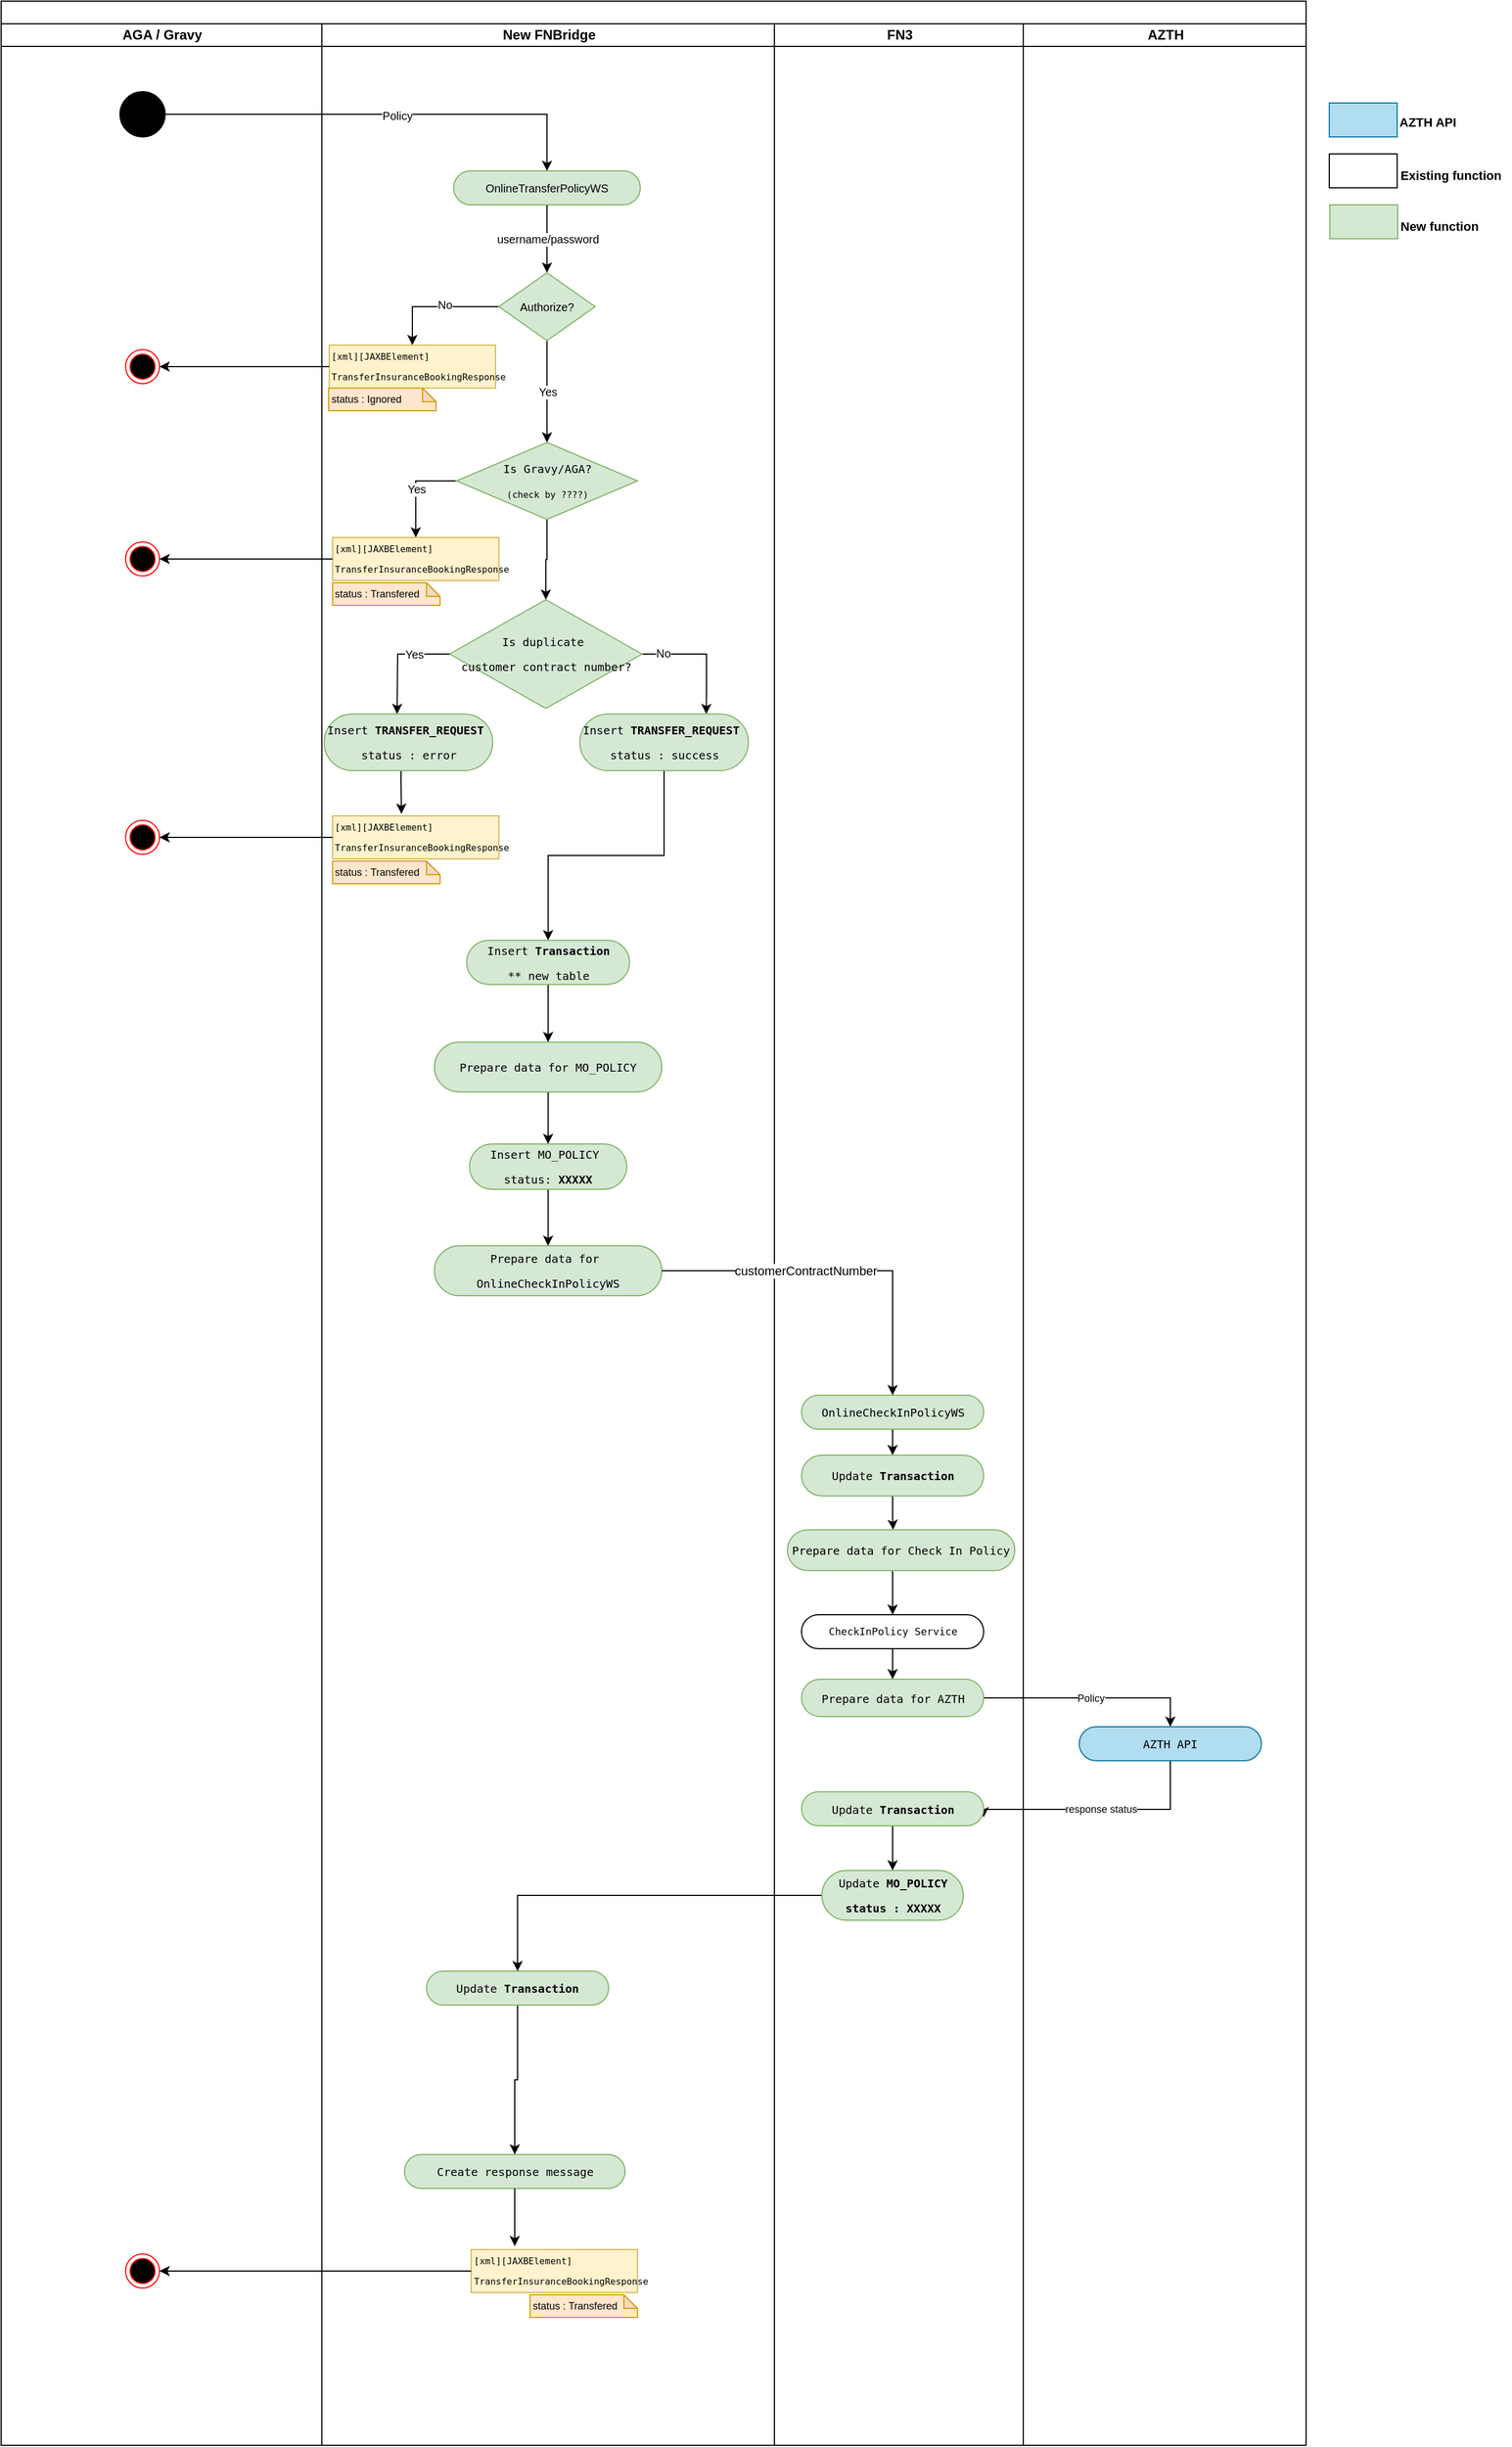 <mxfile version="10.5.9" type="github"><diagram id="8qQC-5VBCCDyOXpX9dMf" name="Page-1"><mxGraphModel dx="1028" dy="369" grid="1" gridSize="10" guides="1" tooltips="1" connect="1" arrows="1" fold="1" page="1" pageScale="1" pageWidth="850" pageHeight="1100" math="0" shadow="0"><root><mxCell id="0"/><mxCell id="1" parent="0"/><mxCell id="WQycYl3qGyh3VKlPMucF-1" value="" style="swimlane;html=1;childLayout=stackLayout;startSize=20;rounded=0;shadow=0;comic=0;labelBackgroundColor=none;strokeWidth=1;fontFamily=Verdana;fontSize=12;align=center;" vertex="1" parent="1"><mxGeometry x="40" y="20" width="1153.5" height="2160" as="geometry"/></mxCell><mxCell id="WQycYl3qGyh3VKlPMucF-2" value="AGA / Gravy" style="swimlane;html=1;startSize=20;" vertex="1" parent="WQycYl3qGyh3VKlPMucF-1"><mxGeometry y="20" width="283.5" height="2140" as="geometry"/></mxCell><mxCell id="WQycYl3qGyh3VKlPMucF-3" value="" style="ellipse;whiteSpace=wrap;html=1;rounded=0;shadow=0;comic=0;labelBackgroundColor=none;strokeColor=#000000;strokeWidth=1;fillColor=#000000;fontFamily=Verdana;fontSize=12;fontColor=#000000;align=center;" vertex="1" parent="WQycYl3qGyh3VKlPMucF-2"><mxGeometry x="105" y="60" width="40" height="40" as="geometry"/></mxCell><mxCell id="WQycYl3qGyh3VKlPMucF-4" value="" style="ellipse;shape=endState;fillColor=#000000;strokeColor=#ff0000" vertex="1" parent="WQycYl3qGyh3VKlPMucF-2"><mxGeometry x="110" y="288" width="30" height="30" as="geometry"/></mxCell><mxCell id="WQycYl3qGyh3VKlPMucF-5" value="" style="ellipse;shape=endState;fillColor=#000000;strokeColor=#ff0000" vertex="1" parent="WQycYl3qGyh3VKlPMucF-2"><mxGeometry x="110" y="458" width="30" height="30" as="geometry"/></mxCell><mxCell id="WQycYl3qGyh3VKlPMucF-6" value="" style="ellipse;shape=endState;fillColor=#000000;strokeColor=#ff0000" vertex="1" parent="WQycYl3qGyh3VKlPMucF-2"><mxGeometry x="110" y="1971" width="30" height="30" as="geometry"/></mxCell><mxCell id="WQycYl3qGyh3VKlPMucF-7" value="New FNBridge" style="swimlane;html=1;startSize=20;" vertex="1" parent="WQycYl3qGyh3VKlPMucF-1"><mxGeometry x="283.5" y="20" width="400" height="2140" as="geometry"/></mxCell><mxCell id="WQycYl3qGyh3VKlPMucF-8" value="username/password" style="edgeStyle=orthogonalEdgeStyle;rounded=0;orthogonalLoop=1;jettySize=auto;html=1;entryX=0.5;entryY=0;entryDx=0;entryDy=0;fontFamily=Helvetica;fontSize=10;" edge="1" parent="WQycYl3qGyh3VKlPMucF-7" source="WQycYl3qGyh3VKlPMucF-9" target="WQycYl3qGyh3VKlPMucF-13"><mxGeometry relative="1" as="geometry"/></mxCell><mxCell id="WQycYl3qGyh3VKlPMucF-9" value="&lt;div style=&quot;font-size: 10px&quot;&gt;&lt;span style=&quot;font-size: 10px&quot;&gt;OnlineTransferPolicyWS&lt;/span&gt;&lt;/div&gt;" style="rounded=1;whiteSpace=wrap;html=1;shadow=0;comic=0;labelBackgroundColor=none;strokeColor=#82b366;strokeWidth=1;fillColor=#d5e8d4;fontFamily=Helvetica;fontSize=10;align=center;arcSize=50;" vertex="1" parent="WQycYl3qGyh3VKlPMucF-7"><mxGeometry x="116.5" y="130" width="165" height="30" as="geometry"/></mxCell><mxCell id="WQycYl3qGyh3VKlPMucF-10" style="edgeStyle=orthogonalEdgeStyle;rounded=0;orthogonalLoop=1;jettySize=auto;html=1;entryX=0.5;entryY=0;entryDx=0;entryDy=0;fontFamily=Helvetica;fontSize=10;" edge="1" parent="WQycYl3qGyh3VKlPMucF-7" source="WQycYl3qGyh3VKlPMucF-13" target="WQycYl3qGyh3VKlPMucF-14"><mxGeometry relative="1" as="geometry"/></mxCell><mxCell id="WQycYl3qGyh3VKlPMucF-11" value="No" style="text;html=1;resizable=0;points=[];align=center;verticalAlign=middle;labelBackgroundColor=#ffffff;fontSize=10;fontFamily=Helvetica;" vertex="1" connectable="0" parent="WQycYl3qGyh3VKlPMucF-10"><mxGeometry x="-0.122" y="-2" relative="1" as="geometry"><mxPoint as="offset"/></mxGeometry></mxCell><mxCell id="WQycYl3qGyh3VKlPMucF-12" value="Yes" style="edgeStyle=orthogonalEdgeStyle;rounded=0;orthogonalLoop=1;jettySize=auto;html=1;entryX=0.5;entryY=0;entryDx=0;entryDy=0;fontFamily=Helvetica;fontSize=10;" edge="1" parent="WQycYl3qGyh3VKlPMucF-7" source="WQycYl3qGyh3VKlPMucF-13" target="WQycYl3qGyh3VKlPMucF-18"><mxGeometry relative="1" as="geometry"/></mxCell><mxCell id="WQycYl3qGyh3VKlPMucF-13" value="&lt;div style=&quot;font-size: 10px;&quot;&gt;Authorize?&lt;/div&gt;" style="rhombus;whiteSpace=wrap;html=1;fontSize=10;fontFamily=Helvetica;fillColor=#d5e8d4;strokeColor=#82b366;" vertex="1" parent="WQycYl3qGyh3VKlPMucF-7"><mxGeometry x="156.5" y="220" width="85" height="60" as="geometry"/></mxCell><mxCell id="WQycYl3qGyh3VKlPMucF-14" value="&lt;pre style=&quot;font-size: 8px&quot;&gt;&lt;span&gt;[xml][&lt;/span&gt;JAXBElement]&lt;/pre&gt;&lt;pre style=&quot;font-size: 8px&quot;&gt;&lt;pre&gt;&lt;pre&gt;&lt;span&gt;TransferInsuranceBookingResponse&lt;/span&gt;&lt;/pre&gt;&lt;/pre&gt;&lt;/pre&gt;" style="rounded=0;whiteSpace=wrap;html=1;fillColor=#fff2cc;strokeColor=#d6b656;fontSize=8;align=left;" vertex="1" parent="WQycYl3qGyh3VKlPMucF-7"><mxGeometry x="6.5" y="284" width="147" height="38" as="geometry"/></mxCell><mxCell id="WQycYl3qGyh3VKlPMucF-15" value="status :&amp;nbsp;&lt;span&gt;Ignored&lt;/span&gt;" style="shape=note;whiteSpace=wrap;html=1;backgroundOutline=1;darkOpacity=0.05;align=left;size=12;fillColor=#ffe6cc;strokeColor=#d79b00;fontSize=9;" vertex="1" parent="WQycYl3qGyh3VKlPMucF-7"><mxGeometry x="6" y="322" width="95" height="20" as="geometry"/></mxCell><mxCell id="WQycYl3qGyh3VKlPMucF-16" value="Yes" style="edgeStyle=orthogonalEdgeStyle;rounded=0;orthogonalLoop=1;jettySize=auto;html=1;entryX=0.5;entryY=0;entryDx=0;entryDy=0;fontFamily=Helvetica;fontSize=10;" edge="1" parent="WQycYl3qGyh3VKlPMucF-7" source="WQycYl3qGyh3VKlPMucF-18" target="WQycYl3qGyh3VKlPMucF-19"><mxGeometry relative="1" as="geometry"><Array as="points"><mxPoint x="83" y="404"/></Array></mxGeometry></mxCell><mxCell id="WQycYl3qGyh3VKlPMucF-17" style="edgeStyle=orthogonalEdgeStyle;rounded=0;orthogonalLoop=1;jettySize=auto;html=1;entryX=0.5;entryY=0;entryDx=0;entryDy=0;fontFamily=Helvetica;fontSize=10;" edge="1" parent="WQycYl3qGyh3VKlPMucF-7" source="WQycYl3qGyh3VKlPMucF-18" target="WQycYl3qGyh3VKlPMucF-29"><mxGeometry relative="1" as="geometry"/></mxCell><mxCell id="WQycYl3qGyh3VKlPMucF-18" value="&lt;p style=&quot;line-height: 70%&quot;&gt;&lt;/p&gt;&lt;pre style=&quot;font-size: 10px&quot;&gt;Is Gravy/AGA?&lt;/pre&gt;&lt;pre&gt;&lt;font style=&quot;font-size: 8px&quot;&gt;(check by ????)&lt;/font&gt;&lt;/pre&gt;&lt;p&gt;&lt;/p&gt;" style="rhombus;whiteSpace=wrap;html=1;fontSize=10;fillColor=#d5e8d4;strokeColor=#82b366;" vertex="1" parent="WQycYl3qGyh3VKlPMucF-7"><mxGeometry x="119" y="370" width="160" height="68" as="geometry"/></mxCell><mxCell id="WQycYl3qGyh3VKlPMucF-19" value="&lt;pre style=&quot;font-size: 8px&quot;&gt;&lt;span&gt;[xml][&lt;/span&gt;JAXBElement]&lt;/pre&gt;&lt;pre style=&quot;font-size: 8px&quot;&gt;&lt;pre&gt;&lt;pre&gt;&lt;span&gt;TransferInsuranceBookingResponse&lt;/span&gt;&lt;/pre&gt;&lt;/pre&gt;&lt;/pre&gt;" style="rounded=0;whiteSpace=wrap;html=1;fillColor=#fff2cc;strokeColor=#d6b656;fontSize=8;align=left;" vertex="1" parent="WQycYl3qGyh3VKlPMucF-7"><mxGeometry x="9.5" y="454" width="147" height="38" as="geometry"/></mxCell><mxCell id="WQycYl3qGyh3VKlPMucF-20" value="status :&amp;nbsp;&lt;span&gt;Transfered&lt;/span&gt;" style="shape=note;whiteSpace=wrap;html=1;backgroundOutline=1;darkOpacity=0.05;align=left;size=12;fillColor=#ffe6cc;strokeColor=#d79b00;fontSize=9;" vertex="1" parent="WQycYl3qGyh3VKlPMucF-7"><mxGeometry x="9.5" y="494" width="95" height="20" as="geometry"/></mxCell><mxCell id="WQycYl3qGyh3VKlPMucF-21" style="edgeStyle=orthogonalEdgeStyle;rounded=0;orthogonalLoop=1;jettySize=auto;html=1;entryX=0.414;entryY=-0.047;entryDx=0;entryDy=0;entryPerimeter=0;fontFamily=Helvetica;fontSize=10;" edge="1" parent="WQycYl3qGyh3VKlPMucF-7" source="WQycYl3qGyh3VKlPMucF-22" target="WQycYl3qGyh3VKlPMucF-33"><mxGeometry relative="1" as="geometry"><Array as="points"><mxPoint x="70" y="670"/><mxPoint x="70" y="670"/></Array></mxGeometry></mxCell><mxCell id="WQycYl3qGyh3VKlPMucF-22" value="&lt;pre style=&quot;font-size: 10px&quot;&gt;&lt;pre style=&quot;font-size: 10px&quot;&gt;Insert &lt;b&gt;TRANSFER_REQUEST &lt;/b&gt;&lt;/pre&gt;&lt;pre style=&quot;font-size: 10px&quot;&gt;status : error&lt;/pre&gt;&lt;/pre&gt;" style="rounded=1;whiteSpace=wrap;html=1;shadow=0;comic=0;labelBackgroundColor=none;strokeColor=#82b366;strokeWidth=1;fillColor=#d5e8d4;fontFamily=Verdana;fontSize=10;align=center;arcSize=50;" vertex="1" parent="WQycYl3qGyh3VKlPMucF-7"><mxGeometry x="2" y="610" width="149" height="50" as="geometry"/></mxCell><mxCell id="WQycYl3qGyh3VKlPMucF-27" style="edgeStyle=orthogonalEdgeStyle;rounded=0;orthogonalLoop=1;jettySize=auto;html=1;entryX=0.75;entryY=0;entryDx=0;entryDy=0;fontFamily=Helvetica;fontSize=10;" edge="1" parent="WQycYl3qGyh3VKlPMucF-7" source="WQycYl3qGyh3VKlPMucF-29" target="WQycYl3qGyh3VKlPMucF-31"><mxGeometry relative="1" as="geometry"><Array as="points"><mxPoint x="340" y="557"/><mxPoint x="340" y="590"/></Array></mxGeometry></mxCell><mxCell id="WQycYl3qGyh3VKlPMucF-28" value="No" style="text;html=1;resizable=0;points=[];align=center;verticalAlign=middle;labelBackgroundColor=#ffffff;fontSize=10;fontFamily=Helvetica;" vertex="1" connectable="0" parent="WQycYl3qGyh3VKlPMucF-27"><mxGeometry x="-0.667" y="1" relative="1" as="geometry"><mxPoint as="offset"/></mxGeometry></mxCell><mxCell id="WQycYl3qGyh3VKlPMucF-29" value="&lt;p style=&quot;line-height: 70%; font-size: 10px;&quot;&gt;&lt;/p&gt;&lt;pre style=&quot;font-size: 10px;&quot;&gt;Is duplicate &lt;/pre&gt;&lt;pre style=&quot;font-size: 10px;&quot;&gt;customer contract number?&lt;/pre&gt;&lt;p style=&quot;font-size: 10px;&quot;&gt;&lt;/p&gt;" style="rhombus;whiteSpace=wrap;html=1;fontSize=10;fillColor=#d5e8d4;strokeColor=#82b366;" vertex="1" parent="WQycYl3qGyh3VKlPMucF-7"><mxGeometry x="113" y="509" width="170" height="96" as="geometry"/></mxCell><mxCell id="WQycYl3qGyh3VKlPMucF-87" style="edgeStyle=orthogonalEdgeStyle;rounded=0;orthogonalLoop=1;jettySize=auto;html=1;entryX=0.5;entryY=0;entryDx=0;entryDy=0;" edge="1" parent="WQycYl3qGyh3VKlPMucF-7" source="WQycYl3qGyh3VKlPMucF-31" target="WQycYl3qGyh3VKlPMucF-45"><mxGeometry relative="1" as="geometry"/></mxCell><mxCell id="WQycYl3qGyh3VKlPMucF-31" value="&lt;pre style=&quot;font-size: 10px&quot;&gt;&lt;pre style=&quot;font-size: 10px&quot;&gt;Insert &lt;b&gt;TRANSFER_REQUEST &lt;/b&gt;&lt;/pre&gt;&lt;pre style=&quot;font-size: 10px&quot;&gt;status : success&lt;/pre&gt;&lt;/pre&gt;" style="rounded=1;whiteSpace=wrap;html=1;shadow=0;comic=0;labelBackgroundColor=none;strokeColor=#82b366;strokeWidth=1;fillColor=#d5e8d4;fontFamily=Verdana;fontSize=10;align=center;arcSize=50;" vertex="1" parent="WQycYl3qGyh3VKlPMucF-7"><mxGeometry x="228" y="610" width="149" height="50" as="geometry"/></mxCell><mxCell id="WQycYl3qGyh3VKlPMucF-32" value="" style="ellipse;shape=endState;fillColor=#000000;strokeColor=#ff0000" vertex="1" parent="WQycYl3qGyh3VKlPMucF-7"><mxGeometry x="-173.5" y="704" width="30" height="30" as="geometry"/></mxCell><mxCell id="WQycYl3qGyh3VKlPMucF-33" value="&lt;pre style=&quot;font-size: 8px&quot;&gt;&lt;span&gt;[xml][&lt;/span&gt;JAXBElement]&lt;/pre&gt;&lt;pre style=&quot;font-size: 8px&quot;&gt;&lt;pre&gt;&lt;pre&gt;&lt;span&gt;TransferInsuranceBookingResponse&lt;/span&gt;&lt;/pre&gt;&lt;/pre&gt;&lt;/pre&gt;" style="rounded=0;whiteSpace=wrap;html=1;fillColor=#fff2cc;strokeColor=#d6b656;fontSize=8;align=left;" vertex="1" parent="WQycYl3qGyh3VKlPMucF-7"><mxGeometry x="9.5" y="700" width="147" height="38" as="geometry"/></mxCell><mxCell id="WQycYl3qGyh3VKlPMucF-34" value="status :&amp;nbsp;&lt;span&gt;Transfered&lt;/span&gt;" style="shape=note;whiteSpace=wrap;html=1;backgroundOutline=1;darkOpacity=0.05;align=left;size=12;fillColor=#ffe6cc;strokeColor=#d79b00;fontSize=9;" vertex="1" parent="WQycYl3qGyh3VKlPMucF-7"><mxGeometry x="9.5" y="740" width="95" height="20" as="geometry"/></mxCell><mxCell id="WQycYl3qGyh3VKlPMucF-35" style="edgeStyle=orthogonalEdgeStyle;rounded=0;orthogonalLoop=1;jettySize=auto;html=1;entryX=1;entryY=0.5;entryDx=0;entryDy=0;fontFamily=Helvetica;fontSize=10;" edge="1" parent="WQycYl3qGyh3VKlPMucF-7" source="WQycYl3qGyh3VKlPMucF-33" target="WQycYl3qGyh3VKlPMucF-32"><mxGeometry relative="1" as="geometry"/></mxCell><mxCell id="WQycYl3qGyh3VKlPMucF-38" value="&lt;pre style=&quot;font-size: 10px&quot;&gt;&lt;pre style=&quot;font-size: 10px&quot;&gt;Create response message&lt;br&gt;&lt;/pre&gt;&lt;/pre&gt;" style="rounded=1;whiteSpace=wrap;html=1;shadow=0;comic=0;labelBackgroundColor=none;strokeColor=#82b366;strokeWidth=1;fillColor=#d5e8d4;fontFamily=Verdana;fontSize=10;align=center;arcSize=50;" vertex="1" parent="WQycYl3qGyh3VKlPMucF-7"><mxGeometry x="73" y="1883" width="195" height="30" as="geometry"/></mxCell><mxCell id="WQycYl3qGyh3VKlPMucF-39" value="&lt;pre style=&quot;font-size: 8px&quot;&gt;&lt;span&gt;[xml][&lt;/span&gt;JAXBElement]&lt;/pre&gt;&lt;pre style=&quot;font-size: 8px&quot;&gt;&lt;pre&gt;&lt;pre&gt;&lt;span&gt;TransferInsuranceBookingResponse&lt;/span&gt;&lt;/pre&gt;&lt;/pre&gt;&lt;/pre&gt;" style="rounded=0;whiteSpace=wrap;html=1;fillColor=#fff2cc;strokeColor=#d6b656;fontSize=8;align=left;" vertex="1" parent="WQycYl3qGyh3VKlPMucF-7"><mxGeometry x="132" y="1967" width="147" height="38" as="geometry"/></mxCell><mxCell id="WQycYl3qGyh3VKlPMucF-40" value="status :&amp;nbsp;&lt;span&gt;Transfered&lt;/span&gt;" style="shape=note;whiteSpace=wrap;html=1;backgroundOutline=1;darkOpacity=0.05;align=left;size=12;fillColor=#ffe6cc;strokeColor=#d79b00;fontSize=9;" vertex="1" parent="WQycYl3qGyh3VKlPMucF-7"><mxGeometry x="184" y="2007" width="95" height="20" as="geometry"/></mxCell><mxCell id="WQycYl3qGyh3VKlPMucF-41" style="edgeStyle=orthogonalEdgeStyle;rounded=0;html=1;jettySize=auto;orthogonalLoop=1;fontSize=10;" edge="1" parent="WQycYl3qGyh3VKlPMucF-7" source="WQycYl3qGyh3VKlPMucF-38"><mxGeometry relative="1" as="geometry"><mxPoint x="170.5" y="1964" as="targetPoint"/></mxGeometry></mxCell><mxCell id="WQycYl3qGyh3VKlPMucF-91" style="edgeStyle=orthogonalEdgeStyle;rounded=0;orthogonalLoop=1;jettySize=auto;html=1;entryX=0.5;entryY=0;entryDx=0;entryDy=0;" edge="1" parent="WQycYl3qGyh3VKlPMucF-7" source="WQycYl3qGyh3VKlPMucF-43" target="WQycYl3qGyh3VKlPMucF-38"><mxGeometry relative="1" as="geometry"/></mxCell><mxCell id="WQycYl3qGyh3VKlPMucF-43" value="&lt;pre style=&quot;font-size: 10px&quot;&gt;&lt;pre style=&quot;font-size: 10px&quot;&gt;Update &lt;b&gt;Transaction&lt;/b&gt;&lt;/pre&gt;&lt;/pre&gt;" style="rounded=1;whiteSpace=wrap;html=1;shadow=0;comic=0;labelBackgroundColor=none;strokeColor=#82b366;strokeWidth=1;fillColor=#d5e8d4;fontFamily=Verdana;fontSize=10;align=center;arcSize=50;" vertex="1" parent="WQycYl3qGyh3VKlPMucF-7"><mxGeometry x="92.5" y="1721" width="161" height="30" as="geometry"/></mxCell><mxCell id="WQycYl3qGyh3VKlPMucF-88" style="edgeStyle=orthogonalEdgeStyle;rounded=0;orthogonalLoop=1;jettySize=auto;html=1;entryX=0.5;entryY=0;entryDx=0;entryDy=0;" edge="1" parent="WQycYl3qGyh3VKlPMucF-7" source="WQycYl3qGyh3VKlPMucF-45" target="WQycYl3qGyh3VKlPMucF-47"><mxGeometry relative="1" as="geometry"/></mxCell><mxCell id="WQycYl3qGyh3VKlPMucF-45" value="&lt;pre style=&quot;font-size: 10px&quot;&gt;&lt;pre style=&quot;font-size: 10px&quot;&gt;Insert &lt;b&gt;Transaction&lt;/b&gt;&lt;/pre&gt;&lt;pre style=&quot;font-size: 10px&quot;&gt;** new table&lt;/pre&gt;&lt;/pre&gt;" style="rounded=1;whiteSpace=wrap;html=1;shadow=0;comic=0;labelBackgroundColor=none;strokeColor=#82b366;strokeWidth=1;fillColor=#d5e8d4;fontFamily=Verdana;fontSize=10;align=center;arcSize=50;" vertex="1" parent="WQycYl3qGyh3VKlPMucF-7"><mxGeometry x="128" y="810" width="144" height="39" as="geometry"/></mxCell><mxCell id="WQycYl3qGyh3VKlPMucF-89" style="edgeStyle=orthogonalEdgeStyle;rounded=0;orthogonalLoop=1;jettySize=auto;html=1;entryX=0.5;entryY=0;entryDx=0;entryDy=0;" edge="1" parent="WQycYl3qGyh3VKlPMucF-7" source="WQycYl3qGyh3VKlPMucF-47" target="WQycYl3qGyh3VKlPMucF-49"><mxGeometry relative="1" as="geometry"/></mxCell><mxCell id="WQycYl3qGyh3VKlPMucF-47" value="&lt;pre style=&quot;font-size: 10px&quot;&gt;&lt;pre style=&quot;font-size: 10px&quot;&gt;Prepare data for MO_POLICY&lt;/pre&gt;&lt;/pre&gt;" style="rounded=1;whiteSpace=wrap;html=1;shadow=0;comic=0;labelBackgroundColor=none;strokeColor=#82b366;strokeWidth=1;fillColor=#d5e8d4;fontFamily=Verdana;fontSize=10;align=center;arcSize=50;" vertex="1" parent="WQycYl3qGyh3VKlPMucF-7"><mxGeometry x="99.5" y="900" width="201" height="44" as="geometry"/></mxCell><mxCell id="WQycYl3qGyh3VKlPMucF-90" style="edgeStyle=orthogonalEdgeStyle;rounded=0;orthogonalLoop=1;jettySize=auto;html=1;" edge="1" parent="WQycYl3qGyh3VKlPMucF-7" source="WQycYl3qGyh3VKlPMucF-49" target="WQycYl3qGyh3VKlPMucF-50"><mxGeometry relative="1" as="geometry"/></mxCell><mxCell id="WQycYl3qGyh3VKlPMucF-49" value="&lt;pre style=&quot;font-size: 10px&quot;&gt;&lt;pre style=&quot;font-size: 10px&quot;&gt;Insert MO_POLICY &lt;/pre&gt;&lt;pre style=&quot;font-size: 10px&quot;&gt;status:&lt;b&gt; XXXXX&lt;/b&gt;&lt;/pre&gt;&lt;/pre&gt;" style="rounded=1;whiteSpace=wrap;html=1;shadow=0;comic=0;labelBackgroundColor=none;strokeColor=#82b366;strokeWidth=1;fillColor=#d5e8d4;fontFamily=Verdana;fontSize=10;align=center;arcSize=50;" vertex="1" parent="WQycYl3qGyh3VKlPMucF-7"><mxGeometry x="130.5" y="990" width="139" height="40" as="geometry"/></mxCell><mxCell id="WQycYl3qGyh3VKlPMucF-50" value="&lt;pre style=&quot;font-size: 10px&quot;&gt;&lt;pre style=&quot;font-size: 10px&quot;&gt;Prepare data for &lt;/pre&gt;&lt;pre style=&quot;font-size: 10px&quot;&gt;OnlineCheckInPolicyWS&lt;/pre&gt;&lt;/pre&gt;" style="rounded=1;whiteSpace=wrap;html=1;shadow=0;comic=0;labelBackgroundColor=none;strokeColor=#82b366;strokeWidth=1;fillColor=#d5e8d4;fontFamily=Verdana;fontSize=10;align=center;arcSize=50;" vertex="1" parent="WQycYl3qGyh3VKlPMucF-7"><mxGeometry x="99.5" y="1080" width="201" height="44" as="geometry"/></mxCell><mxCell id="WQycYl3qGyh3VKlPMucF-51" style="edgeStyle=orthogonalEdgeStyle;rounded=0;orthogonalLoop=1;jettySize=auto;html=1;entryX=0.5;entryY=0;entryDx=0;entryDy=0;fontFamily=Helvetica;fontSize=10;" edge="1" parent="WQycYl3qGyh3VKlPMucF-1" source="WQycYl3qGyh3VKlPMucF-3" target="WQycYl3qGyh3VKlPMucF-9"><mxGeometry relative="1" as="geometry"/></mxCell><mxCell id="WQycYl3qGyh3VKlPMucF-52" value="Policy" style="text;html=1;resizable=0;points=[];align=center;verticalAlign=middle;labelBackgroundColor=#ffffff;fontSize=10;fontFamily=Helvetica;" vertex="1" connectable="0" parent="WQycYl3qGyh3VKlPMucF-51"><mxGeometry x="0.055" y="-1" relative="1" as="geometry"><mxPoint as="offset"/></mxGeometry></mxCell><mxCell id="WQycYl3qGyh3VKlPMucF-53" style="edgeStyle=orthogonalEdgeStyle;rounded=0;html=1;entryX=1;entryY=0.5;entryDx=0;entryDy=0;jettySize=auto;orthogonalLoop=1;fontSize=10;" edge="1" parent="WQycYl3qGyh3VKlPMucF-1" source="WQycYl3qGyh3VKlPMucF-14" target="WQycYl3qGyh3VKlPMucF-4"><mxGeometry relative="1" as="geometry"/></mxCell><mxCell id="WQycYl3qGyh3VKlPMucF-54" style="edgeStyle=orthogonalEdgeStyle;rounded=0;orthogonalLoop=1;jettySize=auto;html=1;entryX=1;entryY=0.5;entryDx=0;entryDy=0;fontFamily=Helvetica;fontSize=10;" edge="1" parent="WQycYl3qGyh3VKlPMucF-1" source="WQycYl3qGyh3VKlPMucF-19" target="WQycYl3qGyh3VKlPMucF-5"><mxGeometry relative="1" as="geometry"/></mxCell><mxCell id="WQycYl3qGyh3VKlPMucF-55" style="edgeStyle=orthogonalEdgeStyle;rounded=0;orthogonalLoop=1;jettySize=auto;html=1;fontFamily=Helvetica;fontSize=10;" edge="1" parent="WQycYl3qGyh3VKlPMucF-1" source="WQycYl3qGyh3VKlPMucF-39" target="WQycYl3qGyh3VKlPMucF-6"><mxGeometry relative="1" as="geometry"/></mxCell><mxCell id="WQycYl3qGyh3VKlPMucF-56" style="edgeStyle=orthogonalEdgeStyle;rounded=0;orthogonalLoop=1;jettySize=auto;html=1;entryX=0.5;entryY=0;entryDx=0;entryDy=0;fontFamily=Helvetica;fontSize=9;" edge="1" parent="WQycYl3qGyh3VKlPMucF-1" source="WQycYl3qGyh3VKlPMucF-70" target="WQycYl3qGyh3VKlPMucF-75"><mxGeometry relative="1" as="geometry"/></mxCell><mxCell id="WQycYl3qGyh3VKlPMucF-57" value="Policy" style="text;html=1;resizable=0;points=[];align=center;verticalAlign=middle;labelBackgroundColor=#ffffff;fontSize=9;fontFamily=Helvetica;" vertex="1" connectable="0" parent="WQycYl3qGyh3VKlPMucF-56"><mxGeometry x="-0.37" y="-4" relative="1" as="geometry"><mxPoint x="34.5" y="-3.5" as="offset"/></mxGeometry></mxCell><mxCell id="WQycYl3qGyh3VKlPMucF-58" style="edgeStyle=orthogonalEdgeStyle;rounded=0;orthogonalLoop=1;jettySize=auto;html=1;entryX=1;entryY=0.75;entryDx=0;entryDy=0;fontFamily=Helvetica;fontSize=9;" edge="1" parent="WQycYl3qGyh3VKlPMucF-1" source="WQycYl3qGyh3VKlPMucF-75" target="WQycYl3qGyh3VKlPMucF-65"><mxGeometry relative="1" as="geometry"><Array as="points"><mxPoint x="1034" y="1598"/><mxPoint x="868" y="1598"/></Array></mxGeometry></mxCell><mxCell id="WQycYl3qGyh3VKlPMucF-59" value="response status" style="text;html=1;resizable=0;points=[];align=center;verticalAlign=middle;labelBackgroundColor=#ffffff;fontSize=9;fontFamily=Helvetica;" vertex="1" connectable="0" parent="WQycYl3qGyh3VKlPMucF-58"><mxGeometry x="-0.022" relative="1" as="geometry"><mxPoint as="offset"/></mxGeometry></mxCell><mxCell id="WQycYl3qGyh3VKlPMucF-60" style="edgeStyle=orthogonalEdgeStyle;rounded=0;orthogonalLoop=1;jettySize=auto;html=1;entryX=0.5;entryY=0;entryDx=0;entryDy=0;fontFamily=Helvetica;fontSize=11;" edge="1" parent="WQycYl3qGyh3VKlPMucF-1" source="WQycYl3qGyh3VKlPMucF-71" target="WQycYl3qGyh3VKlPMucF-43"><mxGeometry relative="1" as="geometry"/></mxCell><mxCell id="WQycYl3qGyh3VKlPMucF-61" value="FN3" style="swimlane;html=1;startSize=20;" vertex="1" parent="WQycYl3qGyh3VKlPMucF-1"><mxGeometry x="683.5" y="20" width="220" height="2140" as="geometry"/></mxCell><mxCell id="WQycYl3qGyh3VKlPMucF-62" style="edgeStyle=orthogonalEdgeStyle;rounded=0;orthogonalLoop=1;jettySize=auto;html=1;entryX=0.5;entryY=0;entryDx=0;entryDy=0;fontFamily=Helvetica;fontSize=9;" edge="1" parent="WQycYl3qGyh3VKlPMucF-61" source="WQycYl3qGyh3VKlPMucF-63" target="WQycYl3qGyh3VKlPMucF-69"><mxGeometry relative="1" as="geometry"/></mxCell><mxCell id="WQycYl3qGyh3VKlPMucF-63" value="&lt;pre style=&quot;font-size: 10px&quot;&gt;&lt;pre style=&quot;font-size: 10px&quot;&gt;OnlineCheckInPolicyWS&lt;/pre&gt;&lt;/pre&gt;" style="rounded=1;whiteSpace=wrap;html=1;shadow=0;comic=0;labelBackgroundColor=none;strokeColor=#82b366;strokeWidth=1;fillColor=#d5e8d4;fontFamily=Verdana;fontSize=10;align=center;arcSize=50;" vertex="1" parent="WQycYl3qGyh3VKlPMucF-61"><mxGeometry x="24" y="1212" width="161" height="30" as="geometry"/></mxCell><mxCell id="WQycYl3qGyh3VKlPMucF-64" style="edgeStyle=orthogonalEdgeStyle;rounded=0;orthogonalLoop=1;jettySize=auto;html=1;entryX=0.5;entryY=0;entryDx=0;entryDy=0;fontFamily=Helvetica;fontSize=9;" edge="1" parent="WQycYl3qGyh3VKlPMucF-61" source="WQycYl3qGyh3VKlPMucF-65" target="WQycYl3qGyh3VKlPMucF-71"><mxGeometry relative="1" as="geometry"/></mxCell><mxCell id="WQycYl3qGyh3VKlPMucF-65" value="&lt;pre style=&quot;font-size: 10px&quot;&gt;&lt;pre style=&quot;font-size: 10px&quot;&gt;Update &lt;b&gt;Transaction&lt;/b&gt;&lt;/pre&gt;&lt;/pre&gt;" style="rounded=1;whiteSpace=wrap;html=1;shadow=0;comic=0;labelBackgroundColor=none;strokeColor=#82b366;strokeWidth=1;fillColor=#d5e8d4;fontFamily=Verdana;fontSize=10;align=center;arcSize=50;" vertex="1" parent="WQycYl3qGyh3VKlPMucF-61"><mxGeometry x="24" y="1562.5" width="161" height="30" as="geometry"/></mxCell><mxCell id="WQycYl3qGyh3VKlPMucF-66" style="edgeStyle=orthogonalEdgeStyle;rounded=0;orthogonalLoop=1;jettySize=auto;html=1;entryX=0.5;entryY=0;entryDx=0;entryDy=0;fontFamily=Helvetica;fontSize=9;" edge="1" parent="WQycYl3qGyh3VKlPMucF-61" source="WQycYl3qGyh3VKlPMucF-67" target="WQycYl3qGyh3VKlPMucF-70"><mxGeometry relative="1" as="geometry"/></mxCell><mxCell id="WQycYl3qGyh3VKlPMucF-67" value="&lt;pre style=&quot;font-size: 9px&quot;&gt;&lt;pre style=&quot;font-size: 9px&quot;&gt;CheckInPolicy Service&lt;/pre&gt;&lt;/pre&gt;" style="rounded=1;whiteSpace=wrap;html=1;shadow=0;comic=0;labelBackgroundColor=none;strokeWidth=1;fontFamily=Verdana;fontSize=9;align=center;arcSize=50;" vertex="1" parent="WQycYl3qGyh3VKlPMucF-61"><mxGeometry x="24" y="1406" width="161" height="30" as="geometry"/></mxCell><mxCell id="WQycYl3qGyh3VKlPMucF-68" style="edgeStyle=orthogonalEdgeStyle;rounded=0;orthogonalLoop=1;jettySize=auto;html=1;fontFamily=Helvetica;fontSize=9;" edge="1" parent="WQycYl3qGyh3VKlPMucF-61" source="WQycYl3qGyh3VKlPMucF-69" target="WQycYl3qGyh3VKlPMucF-73"><mxGeometry relative="1" as="geometry"><Array as="points"><mxPoint x="105" y="1321"/><mxPoint x="105" y="1321"/></Array></mxGeometry></mxCell><mxCell id="WQycYl3qGyh3VKlPMucF-69" value="&lt;pre style=&quot;font-size: 10px&quot;&gt;&lt;pre style=&quot;font-size: 10px&quot;&gt;Update &lt;b&gt;Transaction&lt;/b&gt;&lt;/pre&gt;&lt;/pre&gt;" style="rounded=1;whiteSpace=wrap;html=1;shadow=0;comic=0;labelBackgroundColor=none;strokeColor=#82b366;strokeWidth=1;fillColor=#d5e8d4;fontFamily=Verdana;fontSize=10;align=center;arcSize=50;" vertex="1" parent="WQycYl3qGyh3VKlPMucF-61"><mxGeometry x="24" y="1265" width="161" height="36" as="geometry"/></mxCell><mxCell id="WQycYl3qGyh3VKlPMucF-70" value="&lt;pre style=&quot;font-size: 10px&quot;&gt;&lt;pre style=&quot;font-size: 10px&quot;&gt;Prepare data for AZTH&lt;/pre&gt;&lt;/pre&gt;" style="rounded=1;whiteSpace=wrap;html=1;shadow=0;comic=0;labelBackgroundColor=none;strokeColor=#82b366;strokeWidth=1;fillColor=#d5e8d4;fontFamily=Verdana;fontSize=10;align=center;arcSize=50;" vertex="1" parent="WQycYl3qGyh3VKlPMucF-61"><mxGeometry x="24" y="1463" width="161" height="33" as="geometry"/></mxCell><mxCell id="WQycYl3qGyh3VKlPMucF-71" value="&lt;pre style=&quot;font-size: 10px&quot;&gt;&lt;pre style=&quot;font-size: 10px&quot;&gt;Update &lt;b&gt;MO_POLICY&lt;/b&gt;&lt;/pre&gt;&lt;pre style=&quot;font-size: 10px&quot;&gt;&lt;b&gt;status : XXXXX&lt;/b&gt;&lt;/pre&gt;&lt;/pre&gt;" style="rounded=1;whiteSpace=wrap;html=1;shadow=0;comic=0;labelBackgroundColor=none;strokeColor=#82b366;strokeWidth=1;fillColor=#d5e8d4;fontFamily=Verdana;fontSize=10;align=center;arcSize=50;" vertex="1" parent="WQycYl3qGyh3VKlPMucF-61"><mxGeometry x="42" y="1632" width="125" height="44" as="geometry"/></mxCell><mxCell id="WQycYl3qGyh3VKlPMucF-72" style="edgeStyle=orthogonalEdgeStyle;rounded=0;orthogonalLoop=1;jettySize=auto;html=1;entryX=0.5;entryY=0;entryDx=0;entryDy=0;fontFamily=Helvetica;fontSize=9;" edge="1" parent="WQycYl3qGyh3VKlPMucF-61" source="WQycYl3qGyh3VKlPMucF-73" target="WQycYl3qGyh3VKlPMucF-67"><mxGeometry relative="1" as="geometry"><Array as="points"><mxPoint x="105" y="1381"/></Array></mxGeometry></mxCell><mxCell id="WQycYl3qGyh3VKlPMucF-73" value="&lt;pre style=&quot;font-size: 10px&quot;&gt;&lt;pre style=&quot;font-size: 10px&quot;&gt;Prepare data for Check In Policy&lt;/pre&gt;&lt;/pre&gt;" style="rounded=1;whiteSpace=wrap;html=1;shadow=0;comic=0;labelBackgroundColor=none;strokeColor=#82b366;strokeWidth=1;fillColor=#d5e8d4;fontFamily=Verdana;fontSize=10;align=center;arcSize=50;" vertex="1" parent="WQycYl3qGyh3VKlPMucF-61"><mxGeometry x="11.5" y="1331" width="201" height="36" as="geometry"/></mxCell><mxCell id="WQycYl3qGyh3VKlPMucF-74" value="AZTH" style="swimlane;html=1;startSize=20;" vertex="1" parent="WQycYl3qGyh3VKlPMucF-1"><mxGeometry x="903.5" y="20" width="250" height="2140" as="geometry"/></mxCell><mxCell id="WQycYl3qGyh3VKlPMucF-75" value="&lt;pre style=&quot;font-size: 10px&quot;&gt;&lt;pre style=&quot;font-size: 10px&quot;&gt;AZTH API&lt;/pre&gt;&lt;/pre&gt;" style="rounded=1;whiteSpace=wrap;html=1;shadow=0;comic=0;labelBackgroundColor=none;strokeColor=#10739e;strokeWidth=1;fillColor=#b1ddf0;fontFamily=Verdana;fontSize=10;align=center;arcSize=50;" vertex="1" parent="WQycYl3qGyh3VKlPMucF-74"><mxGeometry x="49.5" y="1505" width="161" height="30" as="geometry"/></mxCell><mxCell id="WQycYl3qGyh3VKlPMucF-76" style="edgeStyle=orthogonalEdgeStyle;rounded=0;orthogonalLoop=1;jettySize=auto;html=1;entryX=0.5;entryY=0;entryDx=0;entryDy=0;fontFamily=Helvetica;fontSize=11;" edge="1" parent="WQycYl3qGyh3VKlPMucF-1" source="WQycYl3qGyh3VKlPMucF-50" target="WQycYl3qGyh3VKlPMucF-63"><mxGeometry relative="1" as="geometry"/></mxCell><mxCell id="WQycYl3qGyh3VKlPMucF-77" value="customerContractNumber" style="text;html=1;resizable=0;points=[];align=center;verticalAlign=middle;labelBackgroundColor=#ffffff;fontSize=11;fontFamily=Helvetica;" vertex="1" connectable="0" parent="WQycYl3qGyh3VKlPMucF-76"><mxGeometry x="-0.688" y="-1" relative="1" as="geometry"><mxPoint x="78" y="-1" as="offset"/></mxGeometry></mxCell><mxCell id="WQycYl3qGyh3VKlPMucF-79" style="edgeStyle=orthogonalEdgeStyle;rounded=0;orthogonalLoop=1;jettySize=auto;html=1;fontFamily=Helvetica;fontSize=10;" edge="1" parent="1" source="WQycYl3qGyh3VKlPMucF-29"><mxGeometry relative="1" as="geometry"><mxPoint x="390" y="650" as="targetPoint"/></mxGeometry></mxCell><mxCell id="WQycYl3qGyh3VKlPMucF-80" value="Yes" style="text;html=1;resizable=0;points=[];align=center;verticalAlign=middle;labelBackgroundColor=#ffffff;fontSize=10;fontFamily=Helvetica;" vertex="1" connectable="0" parent="WQycYl3qGyh3VKlPMucF-79"><mxGeometry x="-0.349" relative="1" as="geometry"><mxPoint as="offset"/></mxGeometry></mxCell><mxCell id="WQycYl3qGyh3VKlPMucF-81" value="" style="rounded=0;whiteSpace=wrap;html=1;fillColor=#b1ddf0;fontFamily=Helvetica;fontSize=9;strokeColor=#10739e;" vertex="1" parent="1"><mxGeometry x="1214" y="110" width="60" height="30" as="geometry"/></mxCell><mxCell id="WQycYl3qGyh3VKlPMucF-82" value="" style="rounded=0;whiteSpace=wrap;html=1;fontFamily=Helvetica;fontSize=9;" vertex="1" parent="1"><mxGeometry x="1214" y="155" width="60" height="30" as="geometry"/></mxCell><mxCell id="WQycYl3qGyh3VKlPMucF-83" value="" style="rounded=0;whiteSpace=wrap;html=1;fillColor=#d5e8d4;fontFamily=Helvetica;fontSize=9;strokeColor=#82b366;" vertex="1" parent="1"><mxGeometry x="1214.5" y="200" width="60" height="30" as="geometry"/></mxCell><mxCell id="WQycYl3qGyh3VKlPMucF-84" value="AZTH API" style="text;html=1;resizable=0;points=[];autosize=1;align=left;verticalAlign=top;spacingTop=-4;fontSize=11;fontFamily=Helvetica;fontStyle=1" vertex="1" parent="1"><mxGeometry x="1274" y="118" width="60" height="10" as="geometry"/></mxCell><mxCell id="WQycYl3qGyh3VKlPMucF-85" value="Existing function" style="text;html=1;resizable=0;points=[];autosize=1;align=left;verticalAlign=top;spacingTop=-4;fontSize=11;fontFamily=Helvetica;fontStyle=1" vertex="1" parent="1"><mxGeometry x="1274.5" y="165" width="100" height="10" as="geometry"/></mxCell><mxCell id="WQycYl3qGyh3VKlPMucF-86" value="New function" style="text;html=1;resizable=0;points=[];autosize=1;align=left;verticalAlign=top;spacingTop=-4;fontSize=11;fontFamily=Helvetica;fontStyle=1" vertex="1" parent="1"><mxGeometry x="1274.5" y="210" width="80" height="10" as="geometry"/></mxCell></root></mxGraphModel></diagram></mxfile>